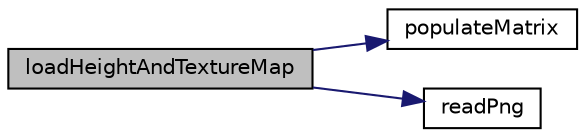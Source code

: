 digraph "loadHeightAndTextureMap"
{
 // LATEX_PDF_SIZE
  edge [fontname="Helvetica",fontsize="10",labelfontname="Helvetica",labelfontsize="10"];
  node [fontname="Helvetica",fontsize="10",shape=record];
  rankdir="LR";
  Node1 [label="loadHeightAndTextureMap",height=0.2,width=0.4,color="black", fillcolor="grey75", style="filled", fontcolor="black",tooltip="Loads a height map and map's texture map into given parameters. Loads them together to avoid reading ..."];
  Node1 -> Node2 [color="midnightblue",fontsize="10",style="solid",fontname="Helvetica"];
  Node2 [label="populateMatrix",height=0.2,width=0.4,color="black", fillcolor="white", style="filled",URL="$rehtiLib_2assets_2loader_2src_2Utils_8hpp.html#ad1be74eedb711007334181940ecab15e",tooltip="Populates a matrix with a default value. The matrix is all the areas combined and expanded e...."];
  Node1 -> Node3 [color="midnightblue",fontsize="10",style="solid",fontname="Helvetica"];
  Node3 [label="readPng",height=0.2,width=0.4,color="black", fillcolor="white", style="filled",URL="$rehtiLib_2assets_2loader_2src_2Utils_8hpp.html#a268e2459aa1a71ba1802287fa45a3124",tooltip="Reads a PNG file and returns the image data, width and height."];
}
